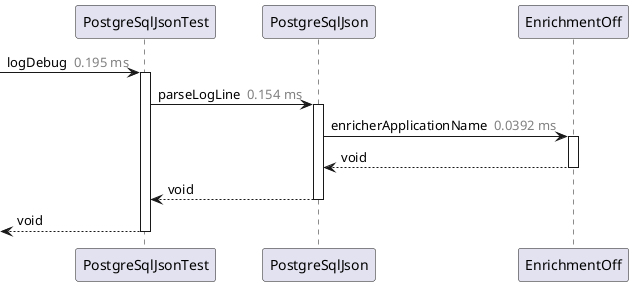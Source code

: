 @startuml

participant PostgreSqlJsonTest as "PostgreSqlJsonTest"
participant PostgreSqlJson as "PostgreSqlJson"
participant EnrichmentOff as "EnrichmentOff"
  [->PostgreSqlJsonTest: logDebug <color:gray> 0.195 ms</color>
  activate PostgreSqlJsonTest
    PostgreSqlJsonTest->PostgreSqlJson: parseLogLine <color:gray> 0.154 ms</color>
    activate PostgreSqlJson
      PostgreSqlJson->EnrichmentOff: enricherApplicationName <color:gray> 0.0392 ms</color>
      activate EnrichmentOff
      PostgreSqlJson<--EnrichmentOff: void
      deactivate EnrichmentOff
    PostgreSqlJsonTest<--PostgreSqlJson: void
    deactivate PostgreSqlJson
  [<--PostgreSqlJsonTest: void
  deactivate PostgreSqlJsonTest
@enduml